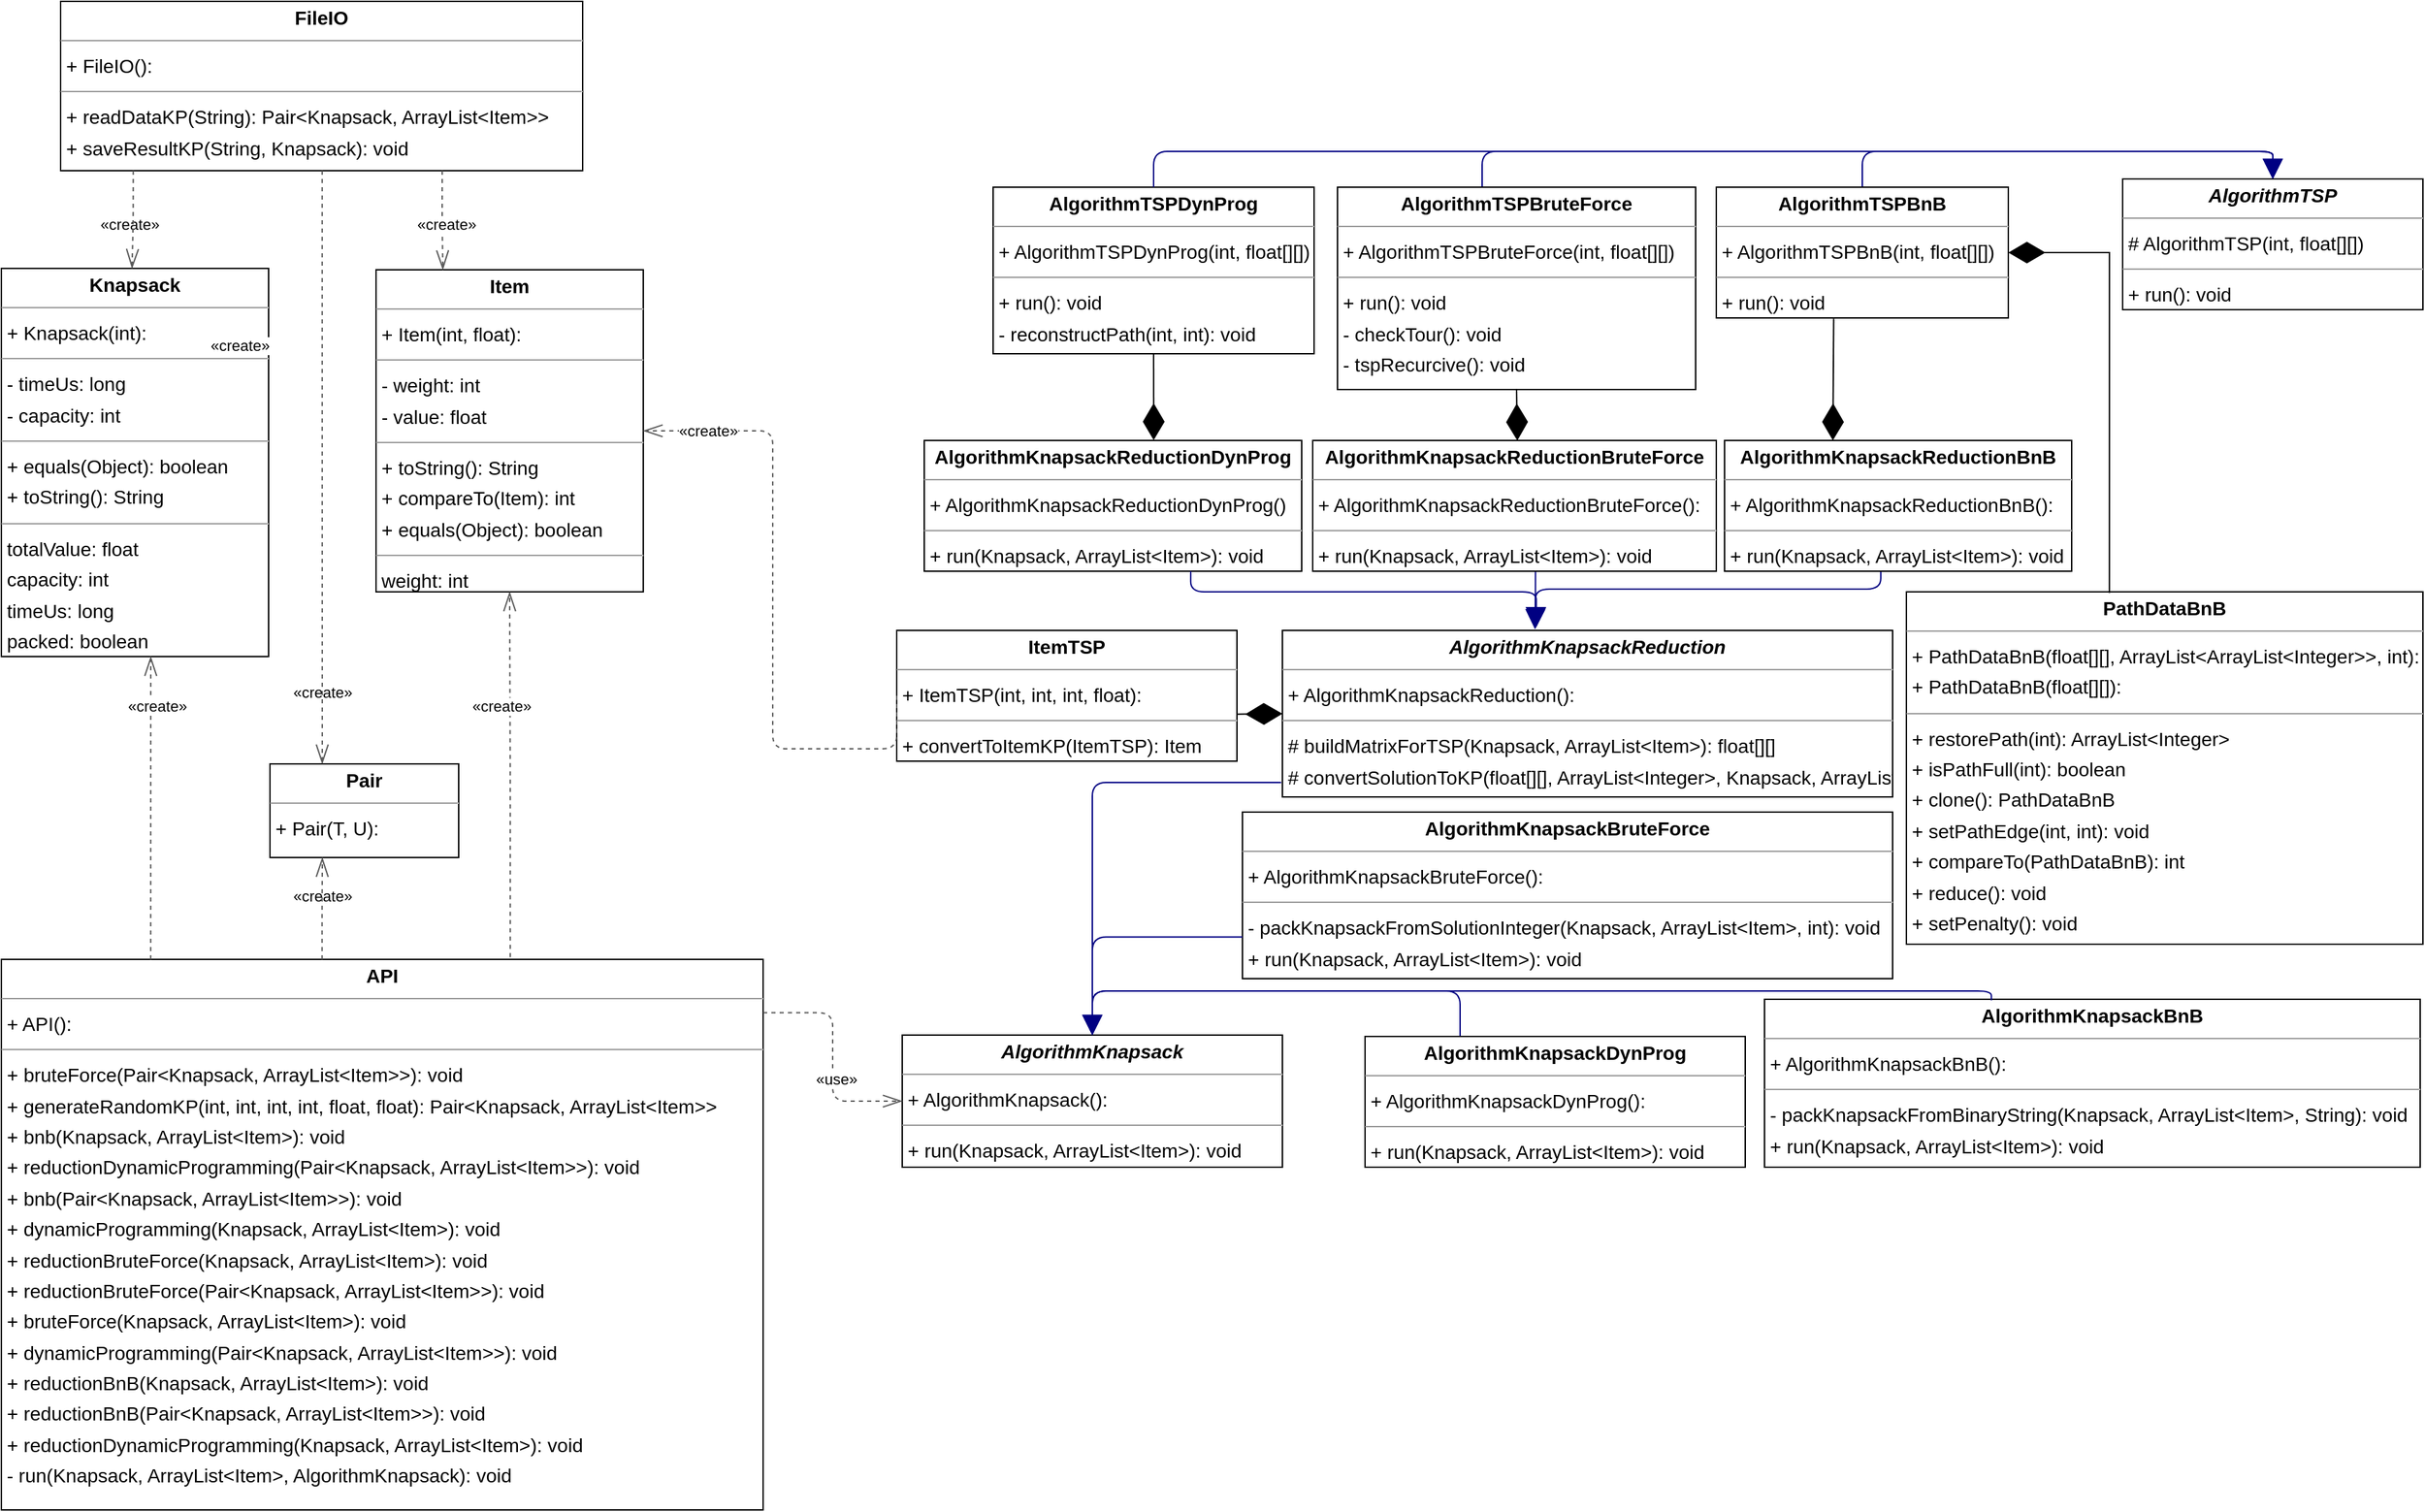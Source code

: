 <mxfile version="24.5.1" type="device">
  <diagram id="zsu4jKv0K1xE6Kl2hVbR" name="Страница — 1">
    <mxGraphModel dx="1142" dy="1040" grid="1" gridSize="10" guides="1" tooltips="1" connect="1" arrows="1" fold="1" page="1" pageScale="1" pageWidth="827" pageHeight="1169" background="none" math="0" shadow="0">
      <root>
        <mxCell id="0" />
        <mxCell id="1" parent="0" />
        <mxCell id="node0" value="&lt;p style=&quot;margin:0px;margin-top:4px;text-align:center;&quot;&gt;&lt;b&gt;API&lt;/b&gt;&lt;/p&gt;&lt;hr size=&quot;1&quot;/&gt;&lt;p style=&quot;margin:0 0 0 4px;line-height:1.6;&quot;&gt;+ API(): &lt;/p&gt;&lt;hr size=&quot;1&quot;/&gt;&lt;p style=&quot;margin:0 0 0 4px;line-height:1.6;&quot;&gt;+ bruteForce(Pair&amp;lt;Knapsack, ArrayList&amp;lt;Item&amp;gt;&amp;gt;): void&lt;br/&gt;+ generateRandomKP(int, int, int, int, float, float): Pair&amp;lt;Knapsack, ArrayList&amp;lt;Item&amp;gt;&amp;gt;&lt;br/&gt;+ bnb(Knapsack, ArrayList&amp;lt;Item&amp;gt;): void&lt;br/&gt;+ reductionDynamicProgramming(Pair&amp;lt;Knapsack, ArrayList&amp;lt;Item&amp;gt;&amp;gt;): void&lt;br/&gt;+ bnb(Pair&amp;lt;Knapsack, ArrayList&amp;lt;Item&amp;gt;&amp;gt;): void&lt;br/&gt;+ dynamicProgramming(Knapsack, ArrayList&amp;lt;Item&amp;gt;): void&lt;br/&gt;+ reductionBruteForce(Knapsack, ArrayList&amp;lt;Item&amp;gt;): void&lt;br/&gt;+ reductionBruteForce(Pair&amp;lt;Knapsack, ArrayList&amp;lt;Item&amp;gt;&amp;gt;): void&lt;br/&gt;+ bruteForce(Knapsack, ArrayList&amp;lt;Item&amp;gt;): void&lt;br/&gt;+ dynamicProgramming(Pair&amp;lt;Knapsack, ArrayList&amp;lt;Item&amp;gt;&amp;gt;): void&lt;br/&gt;+ reductionBnB(Knapsack, ArrayList&amp;lt;Item&amp;gt;): void&lt;br/&gt;+ reductionBnB(Pair&amp;lt;Knapsack, ArrayList&amp;lt;Item&amp;gt;&amp;gt;): void&lt;br/&gt;+ reductionDynamicProgramming(Knapsack, ArrayList&amp;lt;Item&amp;gt;): void&lt;br/&gt;- run(Knapsack, ArrayList&amp;lt;Item&amp;gt;, AlgorithmKnapsack): void&lt;/p&gt;" style="verticalAlign=top;align=left;overflow=fill;fontSize=14;fontFamily=Helvetica;html=1;rounded=0;shadow=0;comic=0;labelBackgroundColor=none;strokeWidth=1;" parent="1" vertex="1">
          <mxGeometry x="850" y="1287" width="553" height="400" as="geometry" />
        </mxCell>
        <mxCell id="node12" value="&lt;p style=&quot;margin:0px;margin-top:4px;text-align:center;&quot;&gt;&lt;b&gt;&lt;i&gt;AlgorithmKnapsack&lt;/i&gt;&lt;/b&gt;&lt;/p&gt;&lt;hr size=&quot;1&quot;&gt;&lt;p style=&quot;margin:0 0 0 4px;line-height:1.6;&quot;&gt;+ AlgorithmKnapsack(): &lt;/p&gt;&lt;hr size=&quot;1&quot;&gt;&lt;p style=&quot;margin:0 0 0 4px;line-height:1.6;&quot;&gt;+ run(Knapsack, ArrayList&amp;lt;Item&amp;gt;): void&lt;/p&gt;" style="verticalAlign=top;align=left;overflow=fill;fontSize=14;fontFamily=Helvetica;html=1;rounded=0;shadow=0;comic=0;labelBackgroundColor=none;strokeWidth=1;" parent="1" vertex="1">
          <mxGeometry x="1504" y="1342" width="276" height="96" as="geometry" />
        </mxCell>
        <mxCell id="node10" value="&lt;p style=&quot;margin:0px;margin-top:4px;text-align:center;&quot;&gt;&lt;b&gt;AlgorithmKnapsackBnB&lt;/b&gt;&lt;/p&gt;&lt;hr size=&quot;1&quot;/&gt;&lt;p style=&quot;margin:0 0 0 4px;line-height:1.6;&quot;&gt;+ AlgorithmKnapsackBnB(): &lt;/p&gt;&lt;hr size=&quot;1&quot;/&gt;&lt;p style=&quot;margin:0 0 0 4px;line-height:1.6;&quot;&gt;- packKnapsackFromBinaryString(Knapsack, ArrayList&amp;lt;Item&amp;gt;, String): void&lt;br/&gt;+ run(Knapsack, ArrayList&amp;lt;Item&amp;gt;): void&lt;/p&gt;" style="verticalAlign=top;align=left;overflow=fill;fontSize=14;fontFamily=Helvetica;html=1;rounded=0;shadow=0;comic=0;labelBackgroundColor=none;strokeWidth=1;" parent="1" vertex="1">
          <mxGeometry x="2130" y="1316" width="476" height="122" as="geometry" />
        </mxCell>
        <mxCell id="node11" value="&lt;p style=&quot;margin:0px;margin-top:4px;text-align:center;&quot;&gt;&lt;b&gt;AlgorithmKnapsackBruteForce&lt;/b&gt;&lt;/p&gt;&lt;hr size=&quot;1&quot;/&gt;&lt;p style=&quot;margin:0 0 0 4px;line-height:1.6;&quot;&gt;+ AlgorithmKnapsackBruteForce(): &lt;/p&gt;&lt;hr size=&quot;1&quot;/&gt;&lt;p style=&quot;margin:0 0 0 4px;line-height:1.6;&quot;&gt;- packKnapsackFromSolutionInteger(Knapsack, ArrayList&amp;lt;Item&amp;gt;, int): void&lt;br/&gt;+ run(Knapsack, ArrayList&amp;lt;Item&amp;gt;): void&lt;/p&gt;" style="verticalAlign=top;align=left;overflow=fill;fontSize=14;fontFamily=Helvetica;html=1;rounded=0;shadow=0;comic=0;labelBackgroundColor=none;strokeWidth=1;" parent="1" vertex="1">
          <mxGeometry x="1751" y="1180" width="472" height="121" as="geometry" />
        </mxCell>
        <mxCell id="node8" value="&lt;p style=&quot;margin:0px;margin-top:4px;text-align:center;&quot;&gt;&lt;b&gt;&lt;i&gt;AlgorithmKnapsackReduction&lt;/i&gt;&lt;/b&gt;&lt;/p&gt;&lt;hr size=&quot;1&quot;&gt;&lt;p style=&quot;margin:0 0 0 4px;line-height:1.6;&quot;&gt;+ AlgorithmKnapsackReduction(): &lt;/p&gt;&lt;hr size=&quot;1&quot;&gt;&lt;p style=&quot;margin:0 0 0 4px;line-height:1.6;&quot;&gt;# buildMatrixForTSP(Knapsack, ArrayList&amp;lt;Item&amp;gt;): float[][]&lt;br&gt;# convertSolutionToKP(float[][], ArrayList&amp;lt;Integer&amp;gt;, Knapsack, ArrayList&amp;lt;Item&amp;gt;): void&lt;/p&gt;" style="verticalAlign=top;align=left;overflow=fill;fontSize=14;fontFamily=Helvetica;html=1;rounded=0;shadow=0;comic=0;labelBackgroundColor=none;strokeWidth=1;" parent="1" vertex="1">
          <mxGeometry x="1780" y="1048" width="443" height="121" as="geometry" />
        </mxCell>
        <mxCell id="node17" value="&lt;p style=&quot;margin:0px;margin-top:4px;text-align:center;&quot;&gt;&lt;b&gt;AlgorithmKnapsackReductionDynProg&lt;/b&gt;&lt;/p&gt;&lt;hr size=&quot;1&quot;&gt;&lt;p style=&quot;margin:0 0 0 4px;line-height:1.6;&quot;&gt;+ AlgorithmKnapsackReductionDynProg()&lt;/p&gt;&lt;hr size=&quot;1&quot;&gt;&lt;p style=&quot;margin:0 0 0 4px;line-height:1.6;&quot;&gt;+ run(Knapsack, ArrayList&amp;lt;Item&amp;gt;): void&lt;/p&gt;" style="verticalAlign=top;align=left;overflow=fill;fontSize=14;fontFamily=Helvetica;html=1;rounded=0;shadow=0;comic=0;labelBackgroundColor=none;strokeWidth=1;" parent="1" vertex="1">
          <mxGeometry x="1520" y="910" width="274" height="95" as="geometry" />
        </mxCell>
        <mxCell id="node13" value="&lt;p style=&quot;margin:0px;margin-top:4px;text-align:center;&quot;&gt;&lt;b&gt;&lt;i&gt;AlgorithmTSP&lt;/i&gt;&lt;/b&gt;&lt;/p&gt;&lt;hr size=&quot;1&quot;&gt;&lt;p style=&quot;margin:0 0 0 4px;line-height:1.6;&quot;&gt;# AlgorithmTSP(int, float[][])&lt;/p&gt;&lt;hr size=&quot;1&quot;&gt;&lt;p style=&quot;margin:0 0 0 4px;line-height:1.6;&quot;&gt;+ run(): void&lt;/p&gt;" style="verticalAlign=top;align=left;overflow=fill;fontSize=14;fontFamily=Helvetica;html=1;rounded=0;shadow=0;comic=0;labelBackgroundColor=none;strokeWidth=1;" parent="1" vertex="1">
          <mxGeometry x="2390" y="720" width="218" height="95" as="geometry" />
        </mxCell>
        <mxCell id="node16" value="&lt;p style=&quot;margin:0px;margin-top:4px;text-align:center;&quot;&gt;&lt;b&gt;AlgorithmTSPDynProg&lt;/b&gt;&lt;/p&gt;&lt;hr size=&quot;1&quot;&gt;&lt;p style=&quot;margin:0 0 0 4px;line-height:1.6;&quot;&gt;+ AlgorithmTSPDynProg(int, float[][])&lt;/p&gt;&lt;hr size=&quot;1&quot;&gt;&lt;p style=&quot;margin:0 0 0 4px;line-height:1.6;&quot;&gt;+ run(): void&lt;br&gt;- reconstructPath(int, int): void&lt;/p&gt;" style="verticalAlign=top;align=left;overflow=fill;fontSize=14;fontFamily=Helvetica;html=1;rounded=0;shadow=0;comic=0;labelBackgroundColor=none;strokeWidth=1;" parent="1" vertex="1">
          <mxGeometry x="1570" y="726" width="233" height="121" as="geometry" />
        </mxCell>
        <mxCell id="node3" value="&lt;p style=&quot;margin:0px;margin-top:4px;text-align:center;&quot;&gt;&lt;b&gt;FileIO&lt;/b&gt;&lt;/p&gt;&lt;hr size=&quot;1&quot;/&gt;&lt;p style=&quot;margin:0 0 0 4px;line-height:1.6;&quot;&gt;+ FileIO(): &lt;/p&gt;&lt;hr size=&quot;1&quot;/&gt;&lt;p style=&quot;margin:0 0 0 4px;line-height:1.6;&quot;&gt;+ readDataKP(String): Pair&amp;lt;Knapsack, ArrayList&amp;lt;Item&amp;gt;&amp;gt;&lt;br/&gt;+ saveResultKP(String, Knapsack): void&lt;/p&gt;" style="verticalAlign=top;align=left;overflow=fill;fontSize=14;fontFamily=Helvetica;html=1;rounded=0;shadow=0;comic=0;labelBackgroundColor=none;strokeWidth=1;" parent="1" vertex="1">
          <mxGeometry x="893" y="591" width="379" height="123" as="geometry" />
        </mxCell>
        <mxCell id="node5" value="&lt;p style=&quot;margin:0px;margin-top:4px;text-align:center;&quot;&gt;&lt;b&gt;Item&lt;/b&gt;&lt;/p&gt;&lt;hr size=&quot;1&quot;/&gt;&lt;p style=&quot;margin:0 0 0 4px;line-height:1.6;&quot;&gt;+ Item(int, float): &lt;/p&gt;&lt;hr size=&quot;1&quot;/&gt;&lt;p style=&quot;margin:0 0 0 4px;line-height:1.6;&quot;&gt;- weight: int&lt;br/&gt;- value: float&lt;/p&gt;&lt;hr size=&quot;1&quot;/&gt;&lt;p style=&quot;margin:0 0 0 4px;line-height:1.6;&quot;&gt;+ toString(): String&lt;br/&gt;+ compareTo(Item): int&lt;br/&gt;+ equals(Object): boolean&lt;/p&gt;&lt;hr size=&quot;1&quot;/&gt;&lt;p style=&quot;margin:0 0 0 4px;line-height:1.6;&quot;&gt; weight: int&lt;br/&gt; value: float&lt;/p&gt;" style="verticalAlign=top;align=left;overflow=fill;fontSize=14;fontFamily=Helvetica;html=1;rounded=0;shadow=0;comic=0;labelBackgroundColor=none;strokeWidth=1;" parent="1" vertex="1">
          <mxGeometry x="1122" y="786" width="194" height="234" as="geometry" />
        </mxCell>
        <mxCell id="node4" value="&lt;p style=&quot;margin:0px;margin-top:4px;text-align:center;&quot;&gt;&lt;b&gt;ItemTSP&lt;/b&gt;&lt;/p&gt;&lt;hr size=&quot;1&quot;/&gt;&lt;p style=&quot;margin:0 0 0 4px;line-height:1.6;&quot;&gt;+ ItemTSP(int, int, int, float): &lt;/p&gt;&lt;hr size=&quot;1&quot;/&gt;&lt;p style=&quot;margin:0 0 0 4px;line-height:1.6;&quot;&gt;+ convertToItemKP(ItemTSP): Item&lt;/p&gt;" style="verticalAlign=top;align=left;overflow=fill;fontSize=14;fontFamily=Helvetica;html=1;rounded=0;shadow=0;comic=0;labelBackgroundColor=none;strokeWidth=1;" parent="1" vertex="1">
          <mxGeometry x="1500" y="1048" width="247" height="95" as="geometry" />
        </mxCell>
        <mxCell id="node6" value="&lt;p style=&quot;margin:0px;margin-top:4px;text-align:center;&quot;&gt;&lt;b&gt;Knapsack&lt;/b&gt;&lt;/p&gt;&lt;hr size=&quot;1&quot;/&gt;&lt;p style=&quot;margin:0 0 0 4px;line-height:1.6;&quot;&gt;+ Knapsack(int): &lt;/p&gt;&lt;hr size=&quot;1&quot;/&gt;&lt;p style=&quot;margin:0 0 0 4px;line-height:1.6;&quot;&gt;- timeUs: long&lt;br/&gt;- capacity: int&lt;/p&gt;&lt;hr size=&quot;1&quot;/&gt;&lt;p style=&quot;margin:0 0 0 4px;line-height:1.6;&quot;&gt;+ equals(Object): boolean&lt;br/&gt;+ toString(): String&lt;/p&gt;&lt;hr size=&quot;1&quot;/&gt;&lt;p style=&quot;margin:0 0 0 4px;line-height:1.6;&quot;&gt; totalValue: float&lt;br/&gt; capacity: int&lt;br/&gt; timeUs: long&lt;br/&gt; packed: boolean&lt;br/&gt; totalWeight: int&lt;/p&gt;" style="verticalAlign=top;align=left;overflow=fill;fontSize=14;fontFamily=Helvetica;html=1;rounded=0;shadow=0;comic=0;labelBackgroundColor=none;strokeWidth=1;" parent="1" vertex="1">
          <mxGeometry x="850" y="785" width="194" height="282" as="geometry" />
        </mxCell>
        <mxCell id="node2" value="&lt;p style=&quot;margin:0px;margin-top:4px;text-align:center;&quot;&gt;&lt;b&gt;Pair&lt;T, U&gt;&lt;/b&gt;&lt;/p&gt;&lt;hr size=&quot;1&quot;/&gt;&lt;p style=&quot;margin:0 0 0 4px;line-height:1.6;&quot;&gt;+ Pair(T, U): &lt;/p&gt;" style="verticalAlign=top;align=left;overflow=fill;fontSize=14;fontFamily=Helvetica;html=1;rounded=0;shadow=0;comic=0;labelBackgroundColor=none;strokeWidth=1;" parent="1" vertex="1">
          <mxGeometry x="1045" y="1145" width="137" height="68" as="geometry" />
        </mxCell>
        <mxCell id="node7" value="&lt;p style=&quot;margin:0px;margin-top:4px;text-align:center;&quot;&gt;&lt;b&gt;PathDataBnB&lt;/b&gt;&lt;/p&gt;&lt;hr size=&quot;1&quot;/&gt;&lt;p style=&quot;margin:0 0 0 4px;line-height:1.6;&quot;&gt;+ PathDataBnB(float[][], ArrayList&amp;lt;ArrayList&amp;lt;Integer&amp;gt;&amp;gt;, int): &lt;br/&gt;+ PathDataBnB(float[][]): &lt;/p&gt;&lt;hr size=&quot;1&quot;/&gt;&lt;p style=&quot;margin:0 0 0 4px;line-height:1.6;&quot;&gt;+ restorePath(int): ArrayList&amp;lt;Integer&amp;gt;&lt;br/&gt;+ isPathFull(int): boolean&lt;br/&gt;+ clone(): PathDataBnB&lt;br/&gt;+ setPathEdge(int, int): void&lt;br/&gt;+ compareTo(PathDataBnB): int&lt;br/&gt;+ reduce(): void&lt;br/&gt;+ setPenalty(): void&lt;/p&gt;" style="verticalAlign=top;align=left;overflow=fill;fontSize=14;fontFamily=Helvetica;html=1;rounded=0;shadow=0;comic=0;labelBackgroundColor=none;strokeWidth=1;" parent="1" vertex="1">
          <mxGeometry x="2233" y="1020" width="375" height="256" as="geometry" />
        </mxCell>
        <mxCell id="edge2" value="" style="html=1;rounded=1;edgeStyle=orthogonalEdgeStyle;dashed=1;startArrow=none;endArrow=openThin;endSize=12;strokeColor=#595959;exitX=0.668;exitY=-0.004;exitDx=0;exitDy=0;entryX=0.500;entryY=1.000;entryDx=0;entryDy=0;exitPerimeter=0;" parent="1" source="node0" target="node5" edge="1">
          <mxGeometry width="50" height="50" relative="1" as="geometry" />
        </mxCell>
        <mxCell id="label14" value="«create»" style="edgeLabel;resizable=0;html=1;align=left;verticalAlign=top;strokeColor=default;" parent="edge2" vertex="1" connectable="0">
          <mxGeometry x="1060" y="1228" as="geometry" />
        </mxCell>
        <mxCell id="edge3" value="" style="html=1;rounded=1;edgeStyle=orthogonalEdgeStyle;dashed=1;startArrow=none;endArrow=openThin;endSize=12;strokeColor=#595959;exitX=0.196;exitY=0.000;exitDx=0;exitDy=0;entryX=0.559;entryY=1.000;entryDx=0;entryDy=0;" parent="1" source="node0" target="node6" edge="1">
          <mxGeometry width="50" height="50" relative="1" as="geometry">
            <Array as="points">
              <mxPoint x="959" y="1188" />
              <mxPoint x="959" y="1188" />
            </Array>
          </mxGeometry>
        </mxCell>
        <mxCell id="label20" value="«create»" style="edgeLabel;resizable=0;html=1;align=left;verticalAlign=top;strokeColor=default;" parent="edge3" vertex="1" connectable="0">
          <mxGeometry x="1190" y="1090" as="geometry" />
        </mxCell>
        <mxCell id="edge0" value="" style="html=1;rounded=1;edgeStyle=orthogonalEdgeStyle;dashed=1;startArrow=none;endArrow=openThin;endSize=12;strokeColor=#595959;exitX=0.421;exitY=0.000;exitDx=0;exitDy=0;entryX=0.277;entryY=1.001;entryDx=0;entryDy=0;" parent="1" source="node0" target="node2" edge="1">
          <mxGeometry width="50" height="50" relative="1" as="geometry">
            <Array as="points" />
          </mxGeometry>
        </mxCell>
        <mxCell id="label2" value="«create»" style="edgeLabel;resizable=0;html=1;align=left;verticalAlign=top;strokeColor=default;" parent="edge0" vertex="1" connectable="0">
          <mxGeometry x="920" y="740" as="geometry" />
        </mxCell>
        <mxCell id="edge12" value="" style="html=1;rounded=1;edgeStyle=orthogonalEdgeStyle;dashed=0;startArrow=none;endArrow=block;endSize=12;strokeColor=#000082;exitX=0.346;exitY=0.006;exitDx=0;exitDy=0;entryX=0.5;entryY=0;entryDx=0;entryDy=0;exitPerimeter=0;" parent="1" source="node10" target="node12" edge="1">
          <mxGeometry width="50" height="50" relative="1" as="geometry">
            <Array as="points">
              <mxPoint x="2295" y="1310" />
              <mxPoint x="1642" y="1310" />
            </Array>
          </mxGeometry>
        </mxCell>
        <mxCell id="edge17" value="" style="html=1;rounded=1;edgeStyle=orthogonalEdgeStyle;dashed=0;startArrow=none;endArrow=block;endSize=12;strokeColor=#000082;entryX=0.5;entryY=0;entryDx=0;entryDy=0;exitX=0;exitY=0.75;exitDx=0;exitDy=0;" parent="1" source="node11" target="node12" edge="1">
          <mxGeometry width="50" height="50" relative="1" as="geometry">
            <Array as="points" />
            <mxPoint x="2130" y="1320" as="sourcePoint" />
            <mxPoint x="1642" y="1340" as="targetPoint" />
          </mxGeometry>
        </mxCell>
        <mxCell id="edge25" value="" style="html=1;rounded=1;edgeStyle=orthogonalEdgeStyle;dashed=0;startArrow=none;endArrow=block;endSize=12;strokeColor=#000082;exitX=0.25;exitY=0;exitDx=0;exitDy=0;entryX=0.5;entryY=0;entryDx=0;entryDy=0;" parent="1" source="node18" target="node12" edge="1">
          <mxGeometry width="50" height="50" relative="1" as="geometry">
            <Array as="points">
              <mxPoint x="1909" y="1310" />
              <mxPoint x="1642" y="1310" />
            </Array>
          </mxGeometry>
        </mxCell>
        <mxCell id="edge18" value="" style="html=1;rounded=1;edgeStyle=orthogonalEdgeStyle;dashed=0;startArrow=none;endArrow=block;endSize=12;strokeColor=#000082;exitX=-0.002;exitY=0.913;exitDx=0;exitDy=0;entryX=0.5;entryY=0;entryDx=0;entryDy=0;exitPerimeter=0;" parent="1" source="node8" target="node12" edge="1">
          <mxGeometry width="50" height="50" relative="1" as="geometry">
            <Array as="points" />
          </mxGeometry>
        </mxCell>
        <mxCell id="edge8" value="" style="html=1;rounded=1;edgeStyle=orthogonalEdgeStyle;dashed=0;startArrow=none;endArrow=block;endSize=12;strokeColor=#000082;exitX=0.552;exitY=1.005;exitDx=0;exitDy=0;entryX=0.414;entryY=-0.006;entryDx=0;entryDy=0;exitPerimeter=0;entryPerimeter=0;" parent="1" source="T0OzjRG_Vs1QaKgNdWFv-11" target="node8" edge="1">
          <mxGeometry width="50" height="50" relative="1" as="geometry">
            <mxPoint x="1934" y="1016" as="sourcePoint" />
          </mxGeometry>
        </mxCell>
        <mxCell id="edge16" value="" style="html=1;rounded=1;edgeStyle=orthogonalEdgeStyle;dashed=0;startArrow=none;endArrow=block;endSize=12;strokeColor=#000082;exitX=0.45;exitY=0.996;exitDx=0;exitDy=0;entryX=0.415;entryY=-0.003;entryDx=0;entryDy=0;exitPerimeter=0;entryPerimeter=0;" parent="1" edge="1">
          <mxGeometry width="50" height="50" relative="1" as="geometry">
            <Array as="points">
              <mxPoint x="2214" y="1018" />
              <mxPoint x="1964" y="1018" />
            </Array>
            <mxPoint x="2214.4" y="1002.62" as="sourcePoint" />
            <mxPoint x="1963.845" y="1045.637" as="targetPoint" />
          </mxGeometry>
        </mxCell>
        <mxCell id="edge22" value="" style="html=1;rounded=1;edgeStyle=orthogonalEdgeStyle;dashed=0;startArrow=none;endArrow=block;endSize=12;strokeColor=#000082;exitX=0.706;exitY=1.000;exitDx=0;exitDy=0;entryX=0.416;entryY=-0.019;entryDx=0;entryDy=0;fillColor=#000000;entryPerimeter=0;" parent="1" edge="1">
          <mxGeometry width="50" height="50" relative="1" as="geometry">
            <Array as="points">
              <mxPoint x="1713" y="1020" />
              <mxPoint x="1964" y="1020" />
            </Array>
            <mxPoint x="1713.444" y="1005" as="sourcePoint" />
            <mxPoint x="1964.288" y="1045.701" as="targetPoint" />
          </mxGeometry>
        </mxCell>
        <mxCell id="edge27" value="" style="html=1;rounded=1;edgeStyle=orthogonalEdgeStyle;dashed=0;startArrow=none;endArrow=block;endSize=12;strokeColor=#000082;exitX=0.4;exitY=0.005;exitDx=0;exitDy=0;entryX=0.5;entryY=0;entryDx=0;entryDy=0;exitPerimeter=0;fillColor=#000000;" parent="1" edge="1" target="node13">
          <mxGeometry width="50" height="50" relative="1" as="geometry">
            <mxPoint x="1925" y="726.735" as="sourcePoint" />
            <mxPoint x="1924.986" y="686.475" as="targetPoint" />
            <Array as="points">
              <mxPoint x="1925" y="700" />
              <mxPoint x="2499" y="700" />
            </Array>
          </mxGeometry>
        </mxCell>
        <mxCell id="edge21" value="" style="html=1;rounded=1;edgeStyle=orthogonalEdgeStyle;dashed=0;startArrow=none;endArrow=block;endSize=12;strokeColor=#000082;exitX=0.5;exitY=0;exitDx=0;exitDy=0;entryX=0.5;entryY=0;entryDx=0;entryDy=0;fillColor=#000000;" parent="1" source="T0OzjRG_Vs1QaKgNdWFv-9" target="node13" edge="1">
          <mxGeometry width="50" height="50" relative="1" as="geometry">
            <mxPoint x="2198.0" y="724" as="sourcePoint" />
            <Array as="points">
              <mxPoint x="2201" y="700" />
              <mxPoint x="2499" y="700" />
            </Array>
          </mxGeometry>
        </mxCell>
        <mxCell id="edge24" value="" style="html=1;rounded=1;edgeStyle=orthogonalEdgeStyle;dashed=0;startArrow=none;endArrow=block;endSize=12;strokeColor=#000082;exitX=0.500;exitY=0.000;exitDx=0;exitDy=0;entryX=0.5;entryY=0;entryDx=0;entryDy=0;fillColor=#000000;" parent="1" source="node16" target="node13" edge="1">
          <mxGeometry width="50" height="50" relative="1" as="geometry">
            <Array as="points">
              <mxPoint x="1687" y="700" />
              <mxPoint x="2499" y="700" />
            </Array>
          </mxGeometry>
        </mxCell>
        <mxCell id="edge4" value="" style="html=1;rounded=1;edgeStyle=orthogonalEdgeStyle;dashed=1;startArrow=none;endArrow=openThin;endSize=12;strokeColor=#595959;exitX=0.731;exitY=1.000;exitDx=0;exitDy=0;entryX=0.25;entryY=0;entryDx=0;entryDy=0;" parent="1" source="node3" target="node5" edge="1">
          <mxGeometry width="50" height="50" relative="1" as="geometry" />
        </mxCell>
        <mxCell id="label26" value="«create»" style="edgeLabel;resizable=0;html=1;align=left;verticalAlign=top;strokeColor=default;" parent="edge4" vertex="1" connectable="0">
          <mxGeometry x="1000" y="828" as="geometry" />
        </mxCell>
        <mxCell id="edge5" value="" style="html=1;rounded=1;edgeStyle=orthogonalEdgeStyle;dashed=1;startArrow=none;endArrow=openThin;endSize=12;strokeColor=#595959;exitX=0.137;exitY=1.003;exitDx=0;exitDy=0;entryX=0.489;entryY=0.000;entryDx=0;entryDy=0;" parent="1" source="node3" target="node6" edge="1">
          <mxGeometry width="50" height="50" relative="1" as="geometry">
            <Array as="points" />
          </mxGeometry>
        </mxCell>
        <mxCell id="label32" value="«create»" style="edgeLabel;resizable=0;html=1;align=left;verticalAlign=top;strokeColor=default;" parent="edge5" vertex="1" connectable="0">
          <mxGeometry x="1060" y="1080" as="geometry" />
        </mxCell>
        <mxCell id="edge1" value="" style="html=1;rounded=1;edgeStyle=orthogonalEdgeStyle;dashed=1;startArrow=none;endArrow=openThin;endSize=12;strokeColor=#595959;exitX=0.501;exitY=1.000;exitDx=0;exitDy=0;entryX=0.277;entryY=0.000;entryDx=0;entryDy=0;" parent="1" source="node3" target="node2" edge="1">
          <mxGeometry width="50" height="50" relative="1" as="geometry">
            <Array as="points" />
          </mxGeometry>
        </mxCell>
        <mxCell id="label8" value="«create»" style="edgeLabel;resizable=0;html=1;align=left;verticalAlign=top;strokeColor=default;" parent="edge1" vertex="1" connectable="0">
          <mxGeometry x="940" y="1090" as="geometry" />
        </mxCell>
        <mxCell id="edge6" value="" style="html=1;rounded=1;edgeStyle=orthogonalEdgeStyle;dashed=1;startArrow=none;endArrow=openThin;endSize=12;strokeColor=#595959;entryX=1;entryY=0.5;entryDx=0;entryDy=0;exitX=0;exitY=0.5;exitDx=0;exitDy=0;" parent="1" source="node4" target="node5" edge="1">
          <mxGeometry width="50" height="50" relative="1" as="geometry">
            <Array as="points">
              <mxPoint x="1410" y="1134" />
              <mxPoint x="1410" y="903" />
            </Array>
            <mxPoint x="1420" y="1148" as="sourcePoint" />
            <mxPoint x="1294.0" y="1147.01" as="targetPoint" />
          </mxGeometry>
        </mxCell>
        <mxCell id="T0OzjRG_Vs1QaKgNdWFv-2" value="" style="endArrow=diamondThin;endFill=1;endSize=24;html=1;rounded=0;entryX=0.312;entryY=0;entryDx=0;entryDy=0;entryPerimeter=0;exitX=0.402;exitY=1.006;exitDx=0;exitDy=0;exitPerimeter=0;" parent="1" source="T0OzjRG_Vs1QaKgNdWFv-9" edge="1" target="T0OzjRG_Vs1QaKgNdWFv-12">
          <mxGeometry width="160" relative="1" as="geometry">
            <mxPoint x="2177.98" y="870.559" as="sourcePoint" />
            <mxPoint x="2179.633" y="921.855" as="targetPoint" />
          </mxGeometry>
        </mxCell>
        <mxCell id="T0OzjRG_Vs1QaKgNdWFv-3" value="" style="endArrow=diamondThin;endFill=1;endSize=24;html=1;rounded=0;exitX=0.5;exitY=1;exitDx=0;exitDy=0;entryX=0.608;entryY=-0.002;entryDx=0;entryDy=0;entryPerimeter=0;" parent="1" source="node16" target="node17" edge="1">
          <mxGeometry width="160" relative="1" as="geometry">
            <mxPoint x="1654" y="847" as="sourcePoint" />
            <mxPoint x="1669" y="920" as="targetPoint" />
          </mxGeometry>
        </mxCell>
        <mxCell id="T0OzjRG_Vs1QaKgNdWFv-4" value="" style="endArrow=diamondThin;endFill=1;endSize=24;html=1;rounded=0;exitX=0.5;exitY=1;exitDx=0;exitDy=0;entryX=0.507;entryY=0.001;entryDx=0;entryDy=0;entryPerimeter=0;" parent="1" source="T0OzjRG_Vs1QaKgNdWFv-10" edge="1" target="T0OzjRG_Vs1QaKgNdWFv-11">
          <mxGeometry width="160" relative="1" as="geometry">
            <mxPoint x="1950.96" y="821.19" as="sourcePoint" />
            <mxPoint x="1951.64" y="921.855" as="targetPoint" />
          </mxGeometry>
        </mxCell>
        <mxCell id="T0OzjRG_Vs1QaKgNdWFv-9" value="&lt;p style=&quot;margin:0px;margin-top:4px;text-align:center;&quot;&gt;&lt;b&gt;AlgorithmTSPBnB&lt;/b&gt;&lt;/p&gt;&lt;hr size=&quot;1&quot;&gt;&lt;p style=&quot;margin:0 0 0 4px;line-height:1.6;&quot;&gt;+ AlgorithmTSPBnB(int, float[][])&lt;/p&gt;&lt;hr size=&quot;1&quot;&gt;&lt;p style=&quot;margin:0 0 0 4px;line-height:1.6;&quot;&gt;+ run(): void&lt;/p&gt;" style="verticalAlign=top;align=left;overflow=fill;fontSize=14;fontFamily=Helvetica;html=1;rounded=0;shadow=0;comic=0;labelBackgroundColor=none;strokeWidth=1;" parent="1" vertex="1">
          <mxGeometry x="2095" y="726" width="212" height="95" as="geometry" />
        </mxCell>
        <mxCell id="T0OzjRG_Vs1QaKgNdWFv-10" value="&lt;p style=&quot;margin:0px;margin-top:4px;text-align:center;&quot;&gt;&lt;b&gt;AlgorithmTSPBruteForce&lt;/b&gt;&lt;/p&gt;&lt;hr size=&quot;1&quot;&gt;&lt;p style=&quot;margin:0 0 0 4px;line-height:1.6;&quot;&gt;+ AlgorithmTSPBruteForce(int, float[][])&lt;/p&gt;&lt;hr size=&quot;1&quot;&gt;&lt;p style=&quot;margin:0 0 0 4px;line-height:1.6;&quot;&gt;+ run(): void&lt;br&gt;- checkTour(): void&lt;br&gt;- tspRecurcive(): void&lt;/p&gt;" style="verticalAlign=top;align=left;overflow=fill;fontSize=14;fontFamily=Helvetica;html=1;rounded=0;shadow=0;comic=0;labelBackgroundColor=none;strokeWidth=1;" parent="1" vertex="1">
          <mxGeometry x="1820" y="726" width="260" height="147" as="geometry" />
        </mxCell>
        <mxCell id="T0OzjRG_Vs1QaKgNdWFv-11" value="&lt;p style=&quot;margin:0px;margin-top:4px;text-align:center;&quot;&gt;&lt;b&gt;AlgorithmKnapsackReductionBruteForce&lt;/b&gt;&lt;/p&gt;&lt;hr size=&quot;1&quot;/&gt;&lt;p style=&quot;margin:0 0 0 4px;line-height:1.6;&quot;&gt;+ AlgorithmKnapsackReductionBruteForce(): &lt;/p&gt;&lt;hr size=&quot;1&quot;/&gt;&lt;p style=&quot;margin:0 0 0 4px;line-height:1.6;&quot;&gt;+ run(Knapsack, ArrayList&amp;lt;Item&amp;gt;): void&lt;/p&gt;" style="verticalAlign=top;align=left;overflow=fill;fontSize=14;fontFamily=Helvetica;html=1;rounded=0;shadow=0;comic=0;labelBackgroundColor=none;strokeWidth=1;" parent="1" vertex="1">
          <mxGeometry x="1802" y="910" width="293" height="95" as="geometry" />
        </mxCell>
        <mxCell id="T0OzjRG_Vs1QaKgNdWFv-12" value="&lt;p style=&quot;margin:0px;margin-top:4px;text-align:center;&quot;&gt;&lt;b&gt;AlgorithmKnapsackReductionBnB&lt;/b&gt;&lt;/p&gt;&lt;hr size=&quot;1&quot;/&gt;&lt;p style=&quot;margin:0 0 0 4px;line-height:1.6;&quot;&gt;+ AlgorithmKnapsackReductionBnB(): &lt;/p&gt;&lt;hr size=&quot;1&quot;/&gt;&lt;p style=&quot;margin:0 0 0 4px;line-height:1.6;&quot;&gt;+ run(Knapsack, ArrayList&amp;lt;Item&amp;gt;): void&lt;/p&gt;" style="verticalAlign=top;align=left;overflow=fill;fontSize=14;fontFamily=Helvetica;html=1;rounded=0;shadow=0;comic=0;labelBackgroundColor=none;strokeWidth=1;" parent="1" vertex="1">
          <mxGeometry x="2101" y="910" width="252" height="95" as="geometry" />
        </mxCell>
        <mxCell id="T0OzjRG_Vs1QaKgNdWFv-13" value="" style="endArrow=diamondThin;endFill=1;endSize=24;html=1;rounded=0;entryX=1;entryY=0.5;entryDx=0;entryDy=0;edgeStyle=orthogonalEdgeStyle;exitX=0.393;exitY=0.003;exitDx=0;exitDy=0;exitPerimeter=0;" parent="1" source="node7" target="T0OzjRG_Vs1QaKgNdWFv-9" edge="1">
          <mxGeometry width="160" relative="1" as="geometry">
            <mxPoint x="2380" y="1040" as="sourcePoint" />
            <mxPoint x="2381.653" y="812.145" as="targetPoint" />
          </mxGeometry>
        </mxCell>
        <mxCell id="node18" value="&lt;p style=&quot;margin:0px;margin-top:4px;text-align:center;&quot;&gt;&lt;b&gt;AlgorithmKnapsackDynProg&lt;/b&gt;&lt;/p&gt;&lt;hr size=&quot;1&quot;/&gt;&lt;p style=&quot;margin:0 0 0 4px;line-height:1.6;&quot;&gt;+ AlgorithmKnapsackDynProg(): &lt;/p&gt;&lt;hr size=&quot;1&quot;/&gt;&lt;p style=&quot;margin:0 0 0 4px;line-height:1.6;&quot;&gt;+ run(Knapsack, ArrayList&amp;lt;Item&amp;gt;): void&lt;/p&gt;" style="verticalAlign=top;align=left;overflow=fill;fontSize=14;fontFamily=Helvetica;html=1;rounded=0;shadow=0;comic=0;labelBackgroundColor=none;strokeWidth=1;" parent="1" vertex="1">
          <mxGeometry x="1840" y="1343" width="276" height="95" as="geometry" />
        </mxCell>
        <mxCell id="T0OzjRG_Vs1QaKgNdWFv-23" value="" style="html=1;rounded=1;edgeStyle=orthogonalEdgeStyle;dashed=1;startArrow=none;endArrow=openThin;endSize=12;strokeColor=#595959;exitX=1;exitY=0.097;exitDx=0;exitDy=0;exitPerimeter=0;" parent="1" source="node0" target="node12" edge="1">
          <mxGeometry width="50" height="50" relative="1" as="geometry">
            <mxPoint x="1410" y="1310" as="sourcePoint" />
            <mxPoint x="1300" y="1273.53" as="targetPoint" />
          </mxGeometry>
        </mxCell>
        <mxCell id="T0OzjRG_Vs1QaKgNdWFv-24" value="«create»" style="edgeLabel;resizable=0;html=1;align=left;verticalAlign=top;strokeColor=default;" parent="T0OzjRG_Vs1QaKgNdWFv-23" vertex="1" connectable="0">
          <mxGeometry x="1340" y="890" as="geometry" />
        </mxCell>
        <mxCell id="rQZMXXLMns5_bRH8vKbk-2" value="&lt;span style=&quot;text-align: left;&quot;&gt;«use»&lt;/span&gt;" style="edgeLabel;html=1;align=center;verticalAlign=middle;resizable=0;points=[];" vertex="1" connectable="0" parent="T0OzjRG_Vs1QaKgNdWFv-23">
          <mxGeometry x="0.195" y="2" relative="1" as="geometry">
            <mxPoint as="offset" />
          </mxGeometry>
        </mxCell>
        <mxCell id="T0OzjRG_Vs1QaKgNdWFv-26" value="«create»" style="edgeLabel;resizable=0;html=1;align=left;verticalAlign=top;strokeColor=default;" parent="1" vertex="1" connectable="0">
          <mxGeometry x="1150" y="740" as="geometry" />
        </mxCell>
        <mxCell id="rQZMXXLMns5_bRH8vKbk-1" value="" style="endArrow=diamondThin;endFill=1;endSize=24;html=1;rounded=0;exitX=0.998;exitY=0.641;exitDx=0;exitDy=0;entryX=0;entryY=0.5;entryDx=0;entryDy=0;exitPerimeter=0;" edge="1" parent="1" source="node4" target="node8">
          <mxGeometry width="160" relative="1" as="geometry">
            <mxPoint x="1721" y="1060" as="sourcePoint" />
            <mxPoint x="1720" y="1134" as="targetPoint" />
          </mxGeometry>
        </mxCell>
      </root>
    </mxGraphModel>
  </diagram>
</mxfile>
